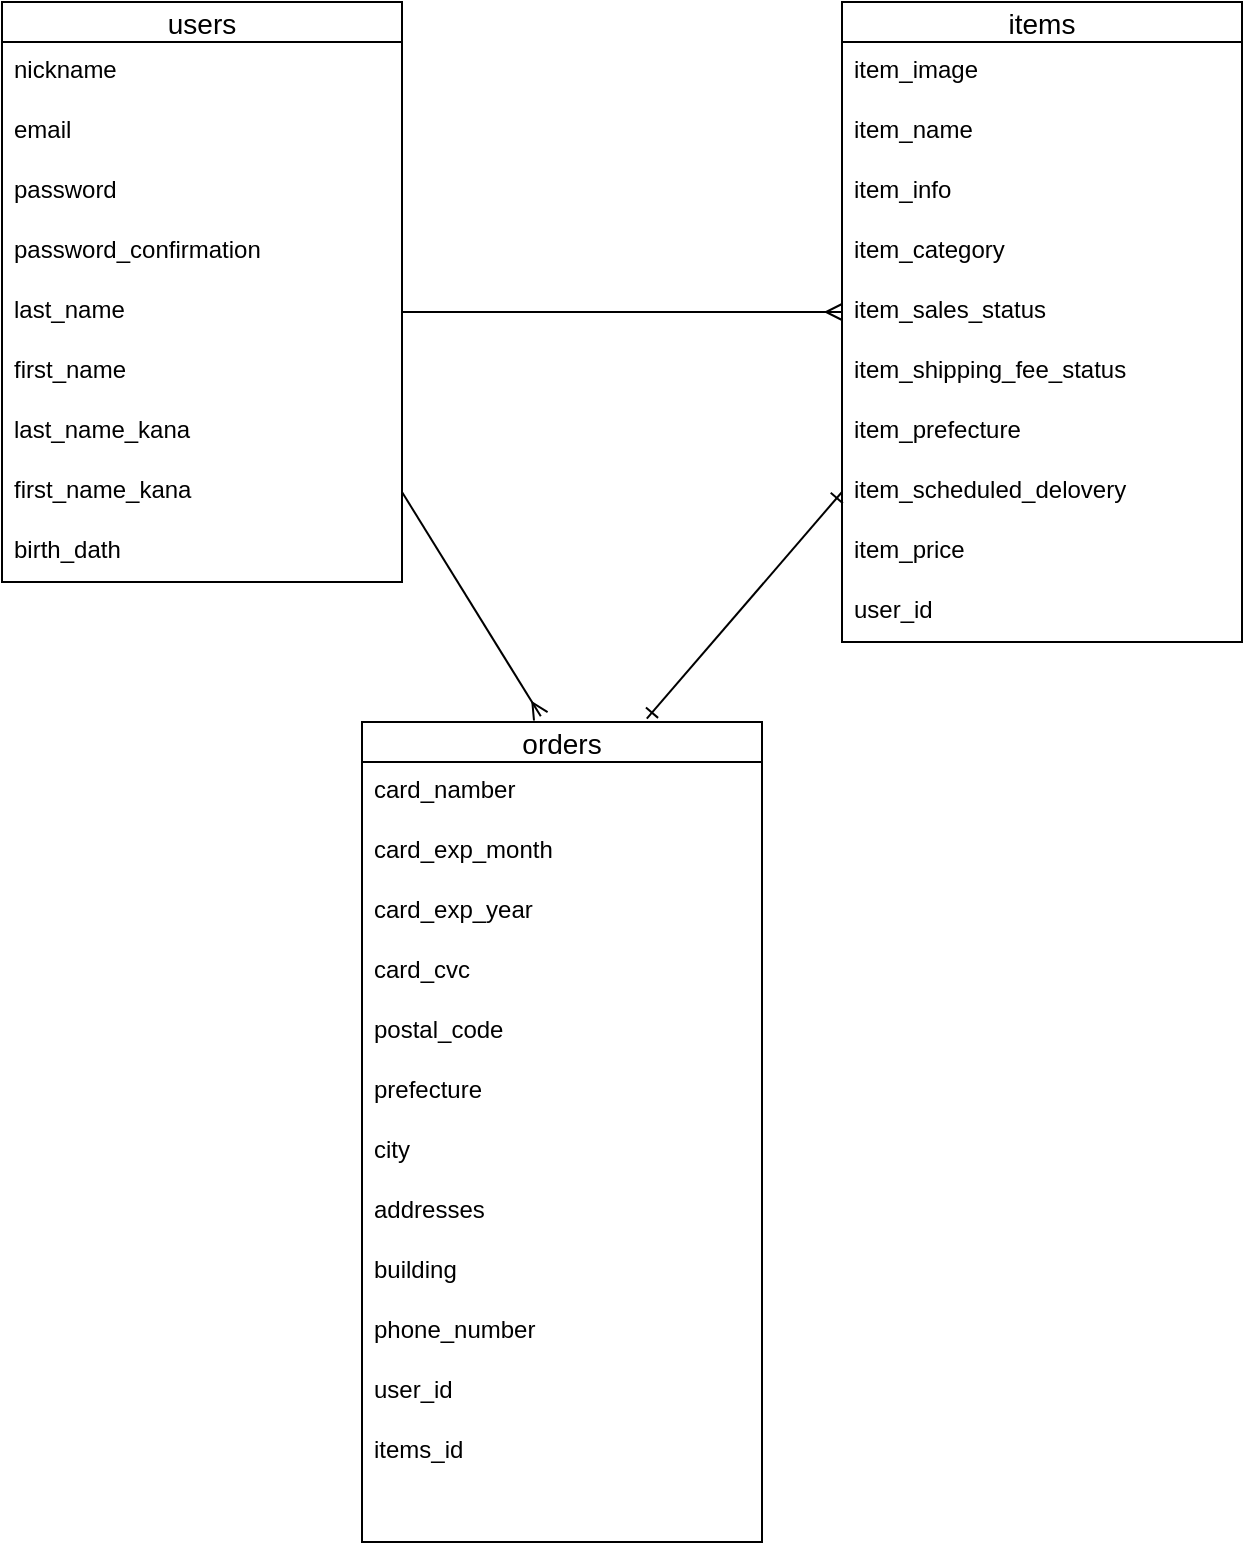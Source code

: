 <mxfile version="13.10.0" type="embed" pages="2">
    <diagram id="x_uiMEnmPu9uVfKyutsI" name="Page-1">
        <mxGraphModel dx="658" dy="529" grid="1" gridSize="10" guides="1" tooltips="1" connect="1" arrows="1" fold="1" page="1" pageScale="1" pageWidth="827" pageHeight="1169" math="0" shadow="0">
            <root>
                <mxCell id="0"/>
                <mxCell id="1" parent="0"/>
                <mxCell id="p9HtBtF8ZtyC4fZhRi5h-15" value="items" style="swimlane;fontStyle=0;childLayout=stackLayout;horizontal=1;startSize=20;horizontalStack=0;resizeParent=1;resizeParentMax=0;resizeLast=0;collapsible=1;marginBottom=0;align=center;fontSize=14;" vertex="1" parent="1">
                    <mxGeometry x="470" y="80" width="200" height="320" as="geometry"/>
                </mxCell>
                <mxCell id="p9HtBtF8ZtyC4fZhRi5h-16" value="item_image" style="text;strokeColor=none;fillColor=none;spacingLeft=4;spacingRight=4;overflow=hidden;rotatable=0;points=[[0,0.5],[1,0.5]];portConstraint=eastwest;fontSize=12;" vertex="1" parent="p9HtBtF8ZtyC4fZhRi5h-15">
                    <mxGeometry y="20" width="200" height="30" as="geometry"/>
                </mxCell>
                <mxCell id="p9HtBtF8ZtyC4fZhRi5h-17" value="item_name" style="text;strokeColor=none;fillColor=none;spacingLeft=4;spacingRight=4;overflow=hidden;rotatable=0;points=[[0,0.5],[1,0.5]];portConstraint=eastwest;fontSize=12;" vertex="1" parent="p9HtBtF8ZtyC4fZhRi5h-15">
                    <mxGeometry y="50" width="200" height="30" as="geometry"/>
                </mxCell>
                <mxCell id="p9HtBtF8ZtyC4fZhRi5h-26" value="item_info" style="text;strokeColor=none;fillColor=none;spacingLeft=4;spacingRight=4;overflow=hidden;rotatable=0;points=[[0,0.5],[1,0.5]];portConstraint=eastwest;fontSize=12;" vertex="1" parent="p9HtBtF8ZtyC4fZhRi5h-15">
                    <mxGeometry y="80" width="200" height="30" as="geometry"/>
                </mxCell>
                <mxCell id="p9HtBtF8ZtyC4fZhRi5h-27" value="item_category" style="text;strokeColor=none;fillColor=none;spacingLeft=4;spacingRight=4;overflow=hidden;rotatable=0;points=[[0,0.5],[1,0.5]];portConstraint=eastwest;fontSize=12;" vertex="1" parent="p9HtBtF8ZtyC4fZhRi5h-15">
                    <mxGeometry y="110" width="200" height="30" as="geometry"/>
                </mxCell>
                <mxCell id="p9HtBtF8ZtyC4fZhRi5h-28" value="item_sales_status" style="text;strokeColor=none;fillColor=none;spacingLeft=4;spacingRight=4;overflow=hidden;rotatable=0;points=[[0,0.5],[1,0.5]];portConstraint=eastwest;fontSize=12;" vertex="1" parent="p9HtBtF8ZtyC4fZhRi5h-15">
                    <mxGeometry y="140" width="200" height="30" as="geometry"/>
                </mxCell>
                <mxCell id="p9HtBtF8ZtyC4fZhRi5h-29" value="item_shipping_fee_status" style="text;strokeColor=none;fillColor=none;spacingLeft=4;spacingRight=4;overflow=hidden;rotatable=0;points=[[0,0.5],[1,0.5]];portConstraint=eastwest;fontSize=12;" vertex="1" parent="p9HtBtF8ZtyC4fZhRi5h-15">
                    <mxGeometry y="170" width="200" height="30" as="geometry"/>
                </mxCell>
                <mxCell id="p9HtBtF8ZtyC4fZhRi5h-30" value="item_prefecture" style="text;strokeColor=none;fillColor=none;spacingLeft=4;spacingRight=4;overflow=hidden;rotatable=0;points=[[0,0.5],[1,0.5]];portConstraint=eastwest;fontSize=12;" vertex="1" parent="p9HtBtF8ZtyC4fZhRi5h-15">
                    <mxGeometry y="200" width="200" height="30" as="geometry"/>
                </mxCell>
                <mxCell id="p9HtBtF8ZtyC4fZhRi5h-31" value="item_scheduled_delovery" style="text;strokeColor=none;fillColor=none;spacingLeft=4;spacingRight=4;overflow=hidden;rotatable=0;points=[[0,0.5],[1,0.5]];portConstraint=eastwest;fontSize=12;" vertex="1" parent="p9HtBtF8ZtyC4fZhRi5h-15">
                    <mxGeometry y="230" width="200" height="30" as="geometry"/>
                </mxCell>
                <mxCell id="p9HtBtF8ZtyC4fZhRi5h-55" value="item_price" style="text;strokeColor=none;fillColor=none;spacingLeft=4;spacingRight=4;overflow=hidden;rotatable=0;points=[[0,0.5],[1,0.5]];portConstraint=eastwest;fontSize=12;" vertex="1" parent="p9HtBtF8ZtyC4fZhRi5h-15">
                    <mxGeometry y="260" width="200" height="30" as="geometry"/>
                </mxCell>
                <mxCell id="p9HtBtF8ZtyC4fZhRi5h-32" value="user_id" style="text;strokeColor=none;fillColor=none;spacingLeft=4;spacingRight=4;overflow=hidden;rotatable=0;points=[[0,0.5],[1,0.5]];portConstraint=eastwest;fontSize=12;" vertex="1" parent="p9HtBtF8ZtyC4fZhRi5h-15">
                    <mxGeometry y="290" width="200" height="30" as="geometry"/>
                </mxCell>
                <mxCell id="p9HtBtF8ZtyC4fZhRi5h-33" value="users" style="swimlane;fontStyle=0;childLayout=stackLayout;horizontal=1;startSize=20;horizontalStack=0;resizeParent=1;resizeParentMax=0;resizeLast=0;collapsible=1;marginBottom=0;align=center;fontSize=14;" vertex="1" parent="1">
                    <mxGeometry x="50" y="80" width="200" height="290" as="geometry"/>
                </mxCell>
                <mxCell id="p9HtBtF8ZtyC4fZhRi5h-34" value="nickname" style="text;strokeColor=none;fillColor=none;spacingLeft=4;spacingRight=4;overflow=hidden;rotatable=0;points=[[0,0.5],[1,0.5]];portConstraint=eastwest;fontSize=12;" vertex="1" parent="p9HtBtF8ZtyC4fZhRi5h-33">
                    <mxGeometry y="20" width="200" height="30" as="geometry"/>
                </mxCell>
                <mxCell id="p9HtBtF8ZtyC4fZhRi5h-35" value="email" style="text;strokeColor=none;fillColor=none;spacingLeft=4;spacingRight=4;overflow=hidden;rotatable=0;points=[[0,0.5],[1,0.5]];portConstraint=eastwest;fontSize=12;" vertex="1" parent="p9HtBtF8ZtyC4fZhRi5h-33">
                    <mxGeometry y="50" width="200" height="30" as="geometry"/>
                </mxCell>
                <mxCell id="p9HtBtF8ZtyC4fZhRi5h-36" value="password" style="text;strokeColor=none;fillColor=none;spacingLeft=4;spacingRight=4;overflow=hidden;rotatable=0;points=[[0,0.5],[1,0.5]];portConstraint=eastwest;fontSize=12;" vertex="1" parent="p9HtBtF8ZtyC4fZhRi5h-33">
                    <mxGeometry y="80" width="200" height="30" as="geometry"/>
                </mxCell>
                <mxCell id="p9HtBtF8ZtyC4fZhRi5h-37" value="password_confirmation" style="text;strokeColor=none;fillColor=none;spacingLeft=4;spacingRight=4;overflow=hidden;rotatable=0;points=[[0,0.5],[1,0.5]];portConstraint=eastwest;fontSize=12;" vertex="1" parent="p9HtBtF8ZtyC4fZhRi5h-33">
                    <mxGeometry y="110" width="200" height="30" as="geometry"/>
                </mxCell>
                <mxCell id="p9HtBtF8ZtyC4fZhRi5h-38" value="last_name&#10;" style="text;strokeColor=none;fillColor=none;spacingLeft=4;spacingRight=4;overflow=hidden;rotatable=0;points=[[0,0.5],[1,0.5]];portConstraint=eastwest;fontSize=12;" vertex="1" parent="p9HtBtF8ZtyC4fZhRi5h-33">
                    <mxGeometry y="140" width="200" height="30" as="geometry"/>
                </mxCell>
                <mxCell id="p9HtBtF8ZtyC4fZhRi5h-39" value="first_name" style="text;strokeColor=none;fillColor=none;spacingLeft=4;spacingRight=4;overflow=hidden;rotatable=0;points=[[0,0.5],[1,0.5]];portConstraint=eastwest;fontSize=12;" vertex="1" parent="p9HtBtF8ZtyC4fZhRi5h-33">
                    <mxGeometry y="170" width="200" height="30" as="geometry"/>
                </mxCell>
                <mxCell id="p9HtBtF8ZtyC4fZhRi5h-40" value="last_name_kana" style="text;strokeColor=none;fillColor=none;spacingLeft=4;spacingRight=4;overflow=hidden;rotatable=0;points=[[0,0.5],[1,0.5]];portConstraint=eastwest;fontSize=12;" vertex="1" parent="p9HtBtF8ZtyC4fZhRi5h-33">
                    <mxGeometry y="200" width="200" height="30" as="geometry"/>
                </mxCell>
                <mxCell id="p9HtBtF8ZtyC4fZhRi5h-41" value="first_name_kana" style="text;strokeColor=none;fillColor=none;spacingLeft=4;spacingRight=4;overflow=hidden;rotatable=0;points=[[0,0.5],[1,0.5]];portConstraint=eastwest;fontSize=12;" vertex="1" parent="p9HtBtF8ZtyC4fZhRi5h-33">
                    <mxGeometry y="230" width="200" height="30" as="geometry"/>
                </mxCell>
                <mxCell id="p9HtBtF8ZtyC4fZhRi5h-42" value="birth_dath" style="text;strokeColor=none;fillColor=none;spacingLeft=4;spacingRight=4;overflow=hidden;rotatable=0;points=[[0,0.5],[1,0.5]];portConstraint=eastwest;fontSize=12;" vertex="1" parent="p9HtBtF8ZtyC4fZhRi5h-33">
                    <mxGeometry y="260" width="200" height="30" as="geometry"/>
                </mxCell>
                <mxCell id="p9HtBtF8ZtyC4fZhRi5h-43" value="orders" style="swimlane;fontStyle=0;childLayout=stackLayout;horizontal=1;startSize=20;horizontalStack=0;resizeParent=1;resizeParentMax=0;resizeLast=0;collapsible=1;marginBottom=0;align=center;fontSize=14;" vertex="1" parent="1">
                    <mxGeometry x="230" y="440" width="200" height="410" as="geometry"/>
                </mxCell>
                <mxCell id="p9HtBtF8ZtyC4fZhRi5h-44" value="card_namber" style="text;strokeColor=none;fillColor=none;spacingLeft=4;spacingRight=4;overflow=hidden;rotatable=0;points=[[0,0.5],[1,0.5]];portConstraint=eastwest;fontSize=12;" vertex="1" parent="p9HtBtF8ZtyC4fZhRi5h-43">
                    <mxGeometry y="20" width="200" height="30" as="geometry"/>
                </mxCell>
                <mxCell id="p9HtBtF8ZtyC4fZhRi5h-45" value="card_exp_month" style="text;strokeColor=none;fillColor=none;spacingLeft=4;spacingRight=4;overflow=hidden;rotatable=0;points=[[0,0.5],[1,0.5]];portConstraint=eastwest;fontSize=12;" vertex="1" parent="p9HtBtF8ZtyC4fZhRi5h-43">
                    <mxGeometry y="50" width="200" height="30" as="geometry"/>
                </mxCell>
                <mxCell id="p9HtBtF8ZtyC4fZhRi5h-46" value="card_exp_year" style="text;strokeColor=none;fillColor=none;spacingLeft=4;spacingRight=4;overflow=hidden;rotatable=0;points=[[0,0.5],[1,0.5]];portConstraint=eastwest;fontSize=12;" vertex="1" parent="p9HtBtF8ZtyC4fZhRi5h-43">
                    <mxGeometry y="80" width="200" height="30" as="geometry"/>
                </mxCell>
                <mxCell id="p9HtBtF8ZtyC4fZhRi5h-47" value="card_cvc" style="text;strokeColor=none;fillColor=none;spacingLeft=4;spacingRight=4;overflow=hidden;rotatable=0;points=[[0,0.5],[1,0.5]];portConstraint=eastwest;fontSize=12;" vertex="1" parent="p9HtBtF8ZtyC4fZhRi5h-43">
                    <mxGeometry y="110" width="200" height="30" as="geometry"/>
                </mxCell>
                <mxCell id="p9HtBtF8ZtyC4fZhRi5h-48" value="postal_code" style="text;strokeColor=none;fillColor=none;spacingLeft=4;spacingRight=4;overflow=hidden;rotatable=0;points=[[0,0.5],[1,0.5]];portConstraint=eastwest;fontSize=12;" vertex="1" parent="p9HtBtF8ZtyC4fZhRi5h-43">
                    <mxGeometry y="140" width="200" height="30" as="geometry"/>
                </mxCell>
                <mxCell id="p9HtBtF8ZtyC4fZhRi5h-49" value="prefecture" style="text;strokeColor=none;fillColor=none;spacingLeft=4;spacingRight=4;overflow=hidden;rotatable=0;points=[[0,0.5],[1,0.5]];portConstraint=eastwest;fontSize=12;" vertex="1" parent="p9HtBtF8ZtyC4fZhRi5h-43">
                    <mxGeometry y="170" width="200" height="30" as="geometry"/>
                </mxCell>
                <mxCell id="p9HtBtF8ZtyC4fZhRi5h-50" value="city" style="text;strokeColor=none;fillColor=none;spacingLeft=4;spacingRight=4;overflow=hidden;rotatable=0;points=[[0,0.5],[1,0.5]];portConstraint=eastwest;fontSize=12;" vertex="1" parent="p9HtBtF8ZtyC4fZhRi5h-43">
                    <mxGeometry y="200" width="200" height="30" as="geometry"/>
                </mxCell>
                <mxCell id="p9HtBtF8ZtyC4fZhRi5h-51" value="addresses" style="text;strokeColor=none;fillColor=none;spacingLeft=4;spacingRight=4;overflow=hidden;rotatable=0;points=[[0,0.5],[1,0.5]];portConstraint=eastwest;fontSize=12;" vertex="1" parent="p9HtBtF8ZtyC4fZhRi5h-43">
                    <mxGeometry y="230" width="200" height="30" as="geometry"/>
                </mxCell>
                <mxCell id="p9HtBtF8ZtyC4fZhRi5h-54" value="building" style="text;strokeColor=none;fillColor=none;spacingLeft=4;spacingRight=4;overflow=hidden;rotatable=0;points=[[0,0.5],[1,0.5]];portConstraint=eastwest;fontSize=12;" vertex="1" parent="p9HtBtF8ZtyC4fZhRi5h-43">
                    <mxGeometry y="260" width="200" height="30" as="geometry"/>
                </mxCell>
                <mxCell id="p9HtBtF8ZtyC4fZhRi5h-58" value="phone_number" style="text;strokeColor=none;fillColor=none;spacingLeft=4;spacingRight=4;overflow=hidden;rotatable=0;points=[[0,0.5],[1,0.5]];portConstraint=eastwest;fontSize=12;" vertex="1" parent="p9HtBtF8ZtyC4fZhRi5h-43">
                    <mxGeometry y="290" width="200" height="30" as="geometry"/>
                </mxCell>
                <mxCell id="p9HtBtF8ZtyC4fZhRi5h-59" value="user_id" style="text;strokeColor=none;fillColor=none;spacingLeft=4;spacingRight=4;overflow=hidden;rotatable=0;points=[[0,0.5],[1,0.5]];portConstraint=eastwest;fontSize=12;" vertex="1" parent="p9HtBtF8ZtyC4fZhRi5h-43">
                    <mxGeometry y="320" width="200" height="30" as="geometry"/>
                </mxCell>
                <mxCell id="p9HtBtF8ZtyC4fZhRi5h-57" value="items_id" style="text;strokeColor=none;fillColor=none;spacingLeft=4;spacingRight=4;overflow=hidden;rotatable=0;points=[[0,0.5],[1,0.5]];portConstraint=eastwest;fontSize=12;" vertex="1" parent="p9HtBtF8ZtyC4fZhRi5h-43">
                    <mxGeometry y="350" width="200" height="60" as="geometry"/>
                </mxCell>
                <mxCell id="p9HtBtF8ZtyC4fZhRi5h-61" style="edgeStyle=orthogonalEdgeStyle;rounded=0;orthogonalLoop=1;jettySize=auto;html=1;exitX=1;exitY=0.5;exitDx=0;exitDy=0;entryX=0;entryY=0.5;entryDx=0;entryDy=0;endArrow=ERmany;endFill=0;" edge="1" parent="1" source="p9HtBtF8ZtyC4fZhRi5h-38" target="p9HtBtF8ZtyC4fZhRi5h-28">
                    <mxGeometry relative="1" as="geometry"/>
                </mxCell>
                <mxCell id="p9HtBtF8ZtyC4fZhRi5h-62" style="rounded=0;orthogonalLoop=1;jettySize=auto;html=1;exitX=1;exitY=0.5;exitDx=0;exitDy=0;entryX=0.447;entryY=-0.007;entryDx=0;entryDy=0;entryPerimeter=0;endArrow=ERmany;endFill=0;" edge="1" parent="1" source="p9HtBtF8ZtyC4fZhRi5h-41" target="p9HtBtF8ZtyC4fZhRi5h-43">
                    <mxGeometry relative="1" as="geometry"/>
                </mxCell>
                <mxCell id="p9HtBtF8ZtyC4fZhRi5h-64" style="rounded=0;orthogonalLoop=1;jettySize=auto;html=1;exitX=0;exitY=0.5;exitDx=0;exitDy=0;entryX=0.712;entryY=-0.004;entryDx=0;entryDy=0;entryPerimeter=0;endArrow=ERone;endFill=0;startArrow=ERone;startFill=0;" edge="1" parent="1" source="p9HtBtF8ZtyC4fZhRi5h-31" target="p9HtBtF8ZtyC4fZhRi5h-43">
                    <mxGeometry relative="1" as="geometry">
                        <Array as="points"/>
                    </mxGeometry>
                </mxCell>
            </root>
        </mxGraphModel>
    </diagram>
    <diagram id="PnvPjOeY3YOtvQednYUz" name="Page-2">
        <mxGraphModel dx="290" dy="439" grid="1" gridSize="10" guides="1" tooltips="1" connect="1" arrows="1" fold="1" page="1" pageScale="1" pageWidth="827" pageHeight="1169" math="0" shadow="0">
            <root>
                <mxCell id="Ui20RIZ2AmuxNAXYzoTd-0"/>
                <mxCell id="Ui20RIZ2AmuxNAXYzoTd-1" parent="Ui20RIZ2AmuxNAXYzoTd-0"/>
            </root>
        </mxGraphModel>
    </diagram>
</mxfile>